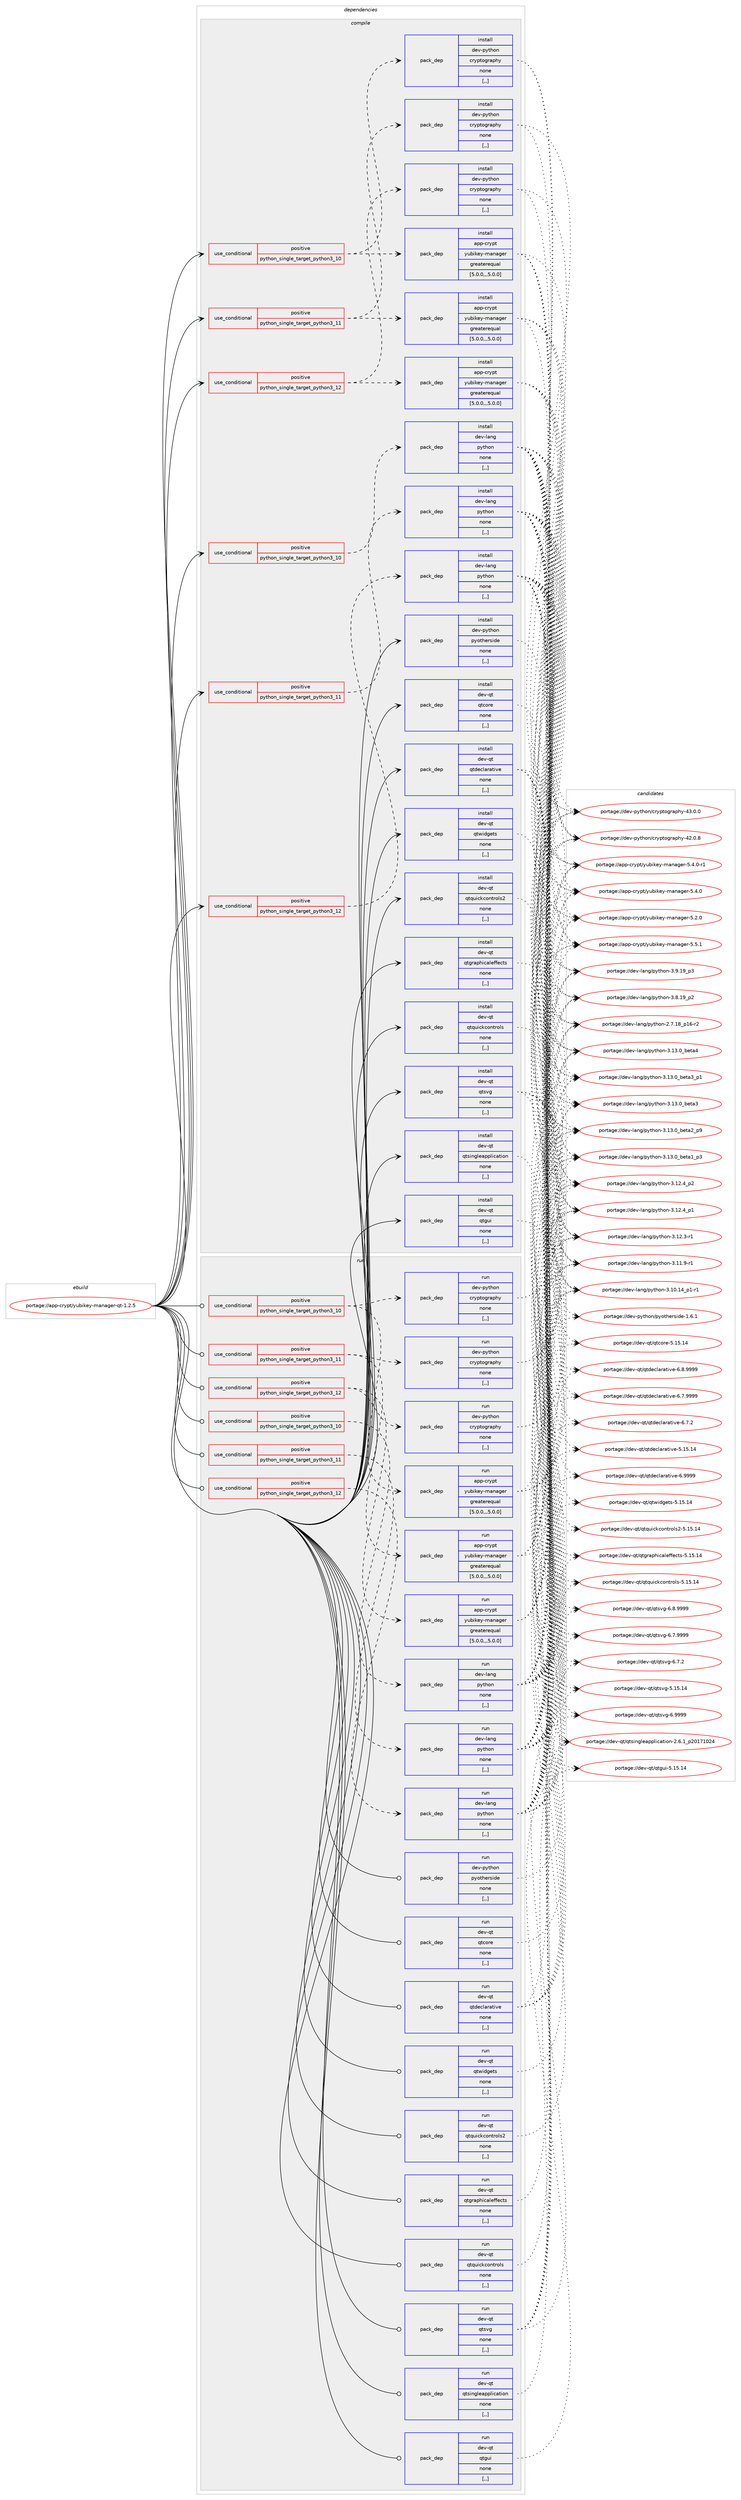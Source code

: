 digraph prolog {

# *************
# Graph options
# *************

newrank=true;
concentrate=true;
compound=true;
graph [rankdir=LR,fontname=Helvetica,fontsize=10,ranksep=1.5];#, ranksep=2.5, nodesep=0.2];
edge  [arrowhead=vee];
node  [fontname=Helvetica,fontsize=10];

# **********
# The ebuild
# **********

subgraph cluster_leftcol {
color=gray;
label=<<i>ebuild</i>>;
id [label="portage://app-crypt/yubikey-manager-qt-1.2.5", color=red, width=4, href="../app-crypt/yubikey-manager-qt-1.2.5.svg"];
}

# ****************
# The dependencies
# ****************

subgraph cluster_midcol {
color=gray;
label=<<i>dependencies</i>>;
subgraph cluster_compile {
fillcolor="#eeeeee";
style=filled;
label=<<i>compile</i>>;
subgraph cond3880 {
dependency14821 [label=<<TABLE BORDER="0" CELLBORDER="1" CELLSPACING="0" CELLPADDING="4"><TR><TD ROWSPAN="3" CELLPADDING="10">use_conditional</TD></TR><TR><TD>positive</TD></TR><TR><TD>python_single_target_python3_10</TD></TR></TABLE>>, shape=none, color=red];
subgraph pack10851 {
dependency14822 [label=<<TABLE BORDER="0" CELLBORDER="1" CELLSPACING="0" CELLPADDING="4" WIDTH="220"><TR><TD ROWSPAN="6" CELLPADDING="30">pack_dep</TD></TR><TR><TD WIDTH="110">install</TD></TR><TR><TD>app-crypt</TD></TR><TR><TD>yubikey-manager</TD></TR><TR><TD>greaterequal</TD></TR><TR><TD>[5.0.0,,,5.0.0]</TD></TR></TABLE>>, shape=none, color=blue];
}
dependency14821:e -> dependency14822:w [weight=20,style="dashed",arrowhead="vee"];
subgraph pack10852 {
dependency14823 [label=<<TABLE BORDER="0" CELLBORDER="1" CELLSPACING="0" CELLPADDING="4" WIDTH="220"><TR><TD ROWSPAN="6" CELLPADDING="30">pack_dep</TD></TR><TR><TD WIDTH="110">install</TD></TR><TR><TD>dev-python</TD></TR><TR><TD>cryptography</TD></TR><TR><TD>none</TD></TR><TR><TD>[,,]</TD></TR></TABLE>>, shape=none, color=blue];
}
dependency14821:e -> dependency14823:w [weight=20,style="dashed",arrowhead="vee"];
}
id:e -> dependency14821:w [weight=20,style="solid",arrowhead="vee"];
subgraph cond3881 {
dependency14824 [label=<<TABLE BORDER="0" CELLBORDER="1" CELLSPACING="0" CELLPADDING="4"><TR><TD ROWSPAN="3" CELLPADDING="10">use_conditional</TD></TR><TR><TD>positive</TD></TR><TR><TD>python_single_target_python3_10</TD></TR></TABLE>>, shape=none, color=red];
subgraph pack10853 {
dependency14825 [label=<<TABLE BORDER="0" CELLBORDER="1" CELLSPACING="0" CELLPADDING="4" WIDTH="220"><TR><TD ROWSPAN="6" CELLPADDING="30">pack_dep</TD></TR><TR><TD WIDTH="110">install</TD></TR><TR><TD>dev-lang</TD></TR><TR><TD>python</TD></TR><TR><TD>none</TD></TR><TR><TD>[,,]</TD></TR></TABLE>>, shape=none, color=blue];
}
dependency14824:e -> dependency14825:w [weight=20,style="dashed",arrowhead="vee"];
}
id:e -> dependency14824:w [weight=20,style="solid",arrowhead="vee"];
subgraph cond3882 {
dependency14826 [label=<<TABLE BORDER="0" CELLBORDER="1" CELLSPACING="0" CELLPADDING="4"><TR><TD ROWSPAN="3" CELLPADDING="10">use_conditional</TD></TR><TR><TD>positive</TD></TR><TR><TD>python_single_target_python3_11</TD></TR></TABLE>>, shape=none, color=red];
subgraph pack10854 {
dependency14827 [label=<<TABLE BORDER="0" CELLBORDER="1" CELLSPACING="0" CELLPADDING="4" WIDTH="220"><TR><TD ROWSPAN="6" CELLPADDING="30">pack_dep</TD></TR><TR><TD WIDTH="110">install</TD></TR><TR><TD>app-crypt</TD></TR><TR><TD>yubikey-manager</TD></TR><TR><TD>greaterequal</TD></TR><TR><TD>[5.0.0,,,5.0.0]</TD></TR></TABLE>>, shape=none, color=blue];
}
dependency14826:e -> dependency14827:w [weight=20,style="dashed",arrowhead="vee"];
subgraph pack10855 {
dependency14828 [label=<<TABLE BORDER="0" CELLBORDER="1" CELLSPACING="0" CELLPADDING="4" WIDTH="220"><TR><TD ROWSPAN="6" CELLPADDING="30">pack_dep</TD></TR><TR><TD WIDTH="110">install</TD></TR><TR><TD>dev-python</TD></TR><TR><TD>cryptography</TD></TR><TR><TD>none</TD></TR><TR><TD>[,,]</TD></TR></TABLE>>, shape=none, color=blue];
}
dependency14826:e -> dependency14828:w [weight=20,style="dashed",arrowhead="vee"];
}
id:e -> dependency14826:w [weight=20,style="solid",arrowhead="vee"];
subgraph cond3883 {
dependency14829 [label=<<TABLE BORDER="0" CELLBORDER="1" CELLSPACING="0" CELLPADDING="4"><TR><TD ROWSPAN="3" CELLPADDING="10">use_conditional</TD></TR><TR><TD>positive</TD></TR><TR><TD>python_single_target_python3_11</TD></TR></TABLE>>, shape=none, color=red];
subgraph pack10856 {
dependency14830 [label=<<TABLE BORDER="0" CELLBORDER="1" CELLSPACING="0" CELLPADDING="4" WIDTH="220"><TR><TD ROWSPAN="6" CELLPADDING="30">pack_dep</TD></TR><TR><TD WIDTH="110">install</TD></TR><TR><TD>dev-lang</TD></TR><TR><TD>python</TD></TR><TR><TD>none</TD></TR><TR><TD>[,,]</TD></TR></TABLE>>, shape=none, color=blue];
}
dependency14829:e -> dependency14830:w [weight=20,style="dashed",arrowhead="vee"];
}
id:e -> dependency14829:w [weight=20,style="solid",arrowhead="vee"];
subgraph cond3884 {
dependency14831 [label=<<TABLE BORDER="0" CELLBORDER="1" CELLSPACING="0" CELLPADDING="4"><TR><TD ROWSPAN="3" CELLPADDING="10">use_conditional</TD></TR><TR><TD>positive</TD></TR><TR><TD>python_single_target_python3_12</TD></TR></TABLE>>, shape=none, color=red];
subgraph pack10857 {
dependency14832 [label=<<TABLE BORDER="0" CELLBORDER="1" CELLSPACING="0" CELLPADDING="4" WIDTH="220"><TR><TD ROWSPAN="6" CELLPADDING="30">pack_dep</TD></TR><TR><TD WIDTH="110">install</TD></TR><TR><TD>app-crypt</TD></TR><TR><TD>yubikey-manager</TD></TR><TR><TD>greaterequal</TD></TR><TR><TD>[5.0.0,,,5.0.0]</TD></TR></TABLE>>, shape=none, color=blue];
}
dependency14831:e -> dependency14832:w [weight=20,style="dashed",arrowhead="vee"];
subgraph pack10858 {
dependency14833 [label=<<TABLE BORDER="0" CELLBORDER="1" CELLSPACING="0" CELLPADDING="4" WIDTH="220"><TR><TD ROWSPAN="6" CELLPADDING="30">pack_dep</TD></TR><TR><TD WIDTH="110">install</TD></TR><TR><TD>dev-python</TD></TR><TR><TD>cryptography</TD></TR><TR><TD>none</TD></TR><TR><TD>[,,]</TD></TR></TABLE>>, shape=none, color=blue];
}
dependency14831:e -> dependency14833:w [weight=20,style="dashed",arrowhead="vee"];
}
id:e -> dependency14831:w [weight=20,style="solid",arrowhead="vee"];
subgraph cond3885 {
dependency14834 [label=<<TABLE BORDER="0" CELLBORDER="1" CELLSPACING="0" CELLPADDING="4"><TR><TD ROWSPAN="3" CELLPADDING="10">use_conditional</TD></TR><TR><TD>positive</TD></TR><TR><TD>python_single_target_python3_12</TD></TR></TABLE>>, shape=none, color=red];
subgraph pack10859 {
dependency14835 [label=<<TABLE BORDER="0" CELLBORDER="1" CELLSPACING="0" CELLPADDING="4" WIDTH="220"><TR><TD ROWSPAN="6" CELLPADDING="30">pack_dep</TD></TR><TR><TD WIDTH="110">install</TD></TR><TR><TD>dev-lang</TD></TR><TR><TD>python</TD></TR><TR><TD>none</TD></TR><TR><TD>[,,]</TD></TR></TABLE>>, shape=none, color=blue];
}
dependency14834:e -> dependency14835:w [weight=20,style="dashed",arrowhead="vee"];
}
id:e -> dependency14834:w [weight=20,style="solid",arrowhead="vee"];
subgraph pack10860 {
dependency14836 [label=<<TABLE BORDER="0" CELLBORDER="1" CELLSPACING="0" CELLPADDING="4" WIDTH="220"><TR><TD ROWSPAN="6" CELLPADDING="30">pack_dep</TD></TR><TR><TD WIDTH="110">install</TD></TR><TR><TD>dev-python</TD></TR><TR><TD>pyotherside</TD></TR><TR><TD>none</TD></TR><TR><TD>[,,]</TD></TR></TABLE>>, shape=none, color=blue];
}
id:e -> dependency14836:w [weight=20,style="solid",arrowhead="vee"];
subgraph pack10861 {
dependency14837 [label=<<TABLE BORDER="0" CELLBORDER="1" CELLSPACING="0" CELLPADDING="4" WIDTH="220"><TR><TD ROWSPAN="6" CELLPADDING="30">pack_dep</TD></TR><TR><TD WIDTH="110">install</TD></TR><TR><TD>dev-qt</TD></TR><TR><TD>qtcore</TD></TR><TR><TD>none</TD></TR><TR><TD>[,,]</TD></TR></TABLE>>, shape=none, color=blue];
}
id:e -> dependency14837:w [weight=20,style="solid",arrowhead="vee"];
subgraph pack10862 {
dependency14838 [label=<<TABLE BORDER="0" CELLBORDER="1" CELLSPACING="0" CELLPADDING="4" WIDTH="220"><TR><TD ROWSPAN="6" CELLPADDING="30">pack_dep</TD></TR><TR><TD WIDTH="110">install</TD></TR><TR><TD>dev-qt</TD></TR><TR><TD>qtdeclarative</TD></TR><TR><TD>none</TD></TR><TR><TD>[,,]</TD></TR></TABLE>>, shape=none, color=blue];
}
id:e -> dependency14838:w [weight=20,style="solid",arrowhead="vee"];
subgraph pack10863 {
dependency14839 [label=<<TABLE BORDER="0" CELLBORDER="1" CELLSPACING="0" CELLPADDING="4" WIDTH="220"><TR><TD ROWSPAN="6" CELLPADDING="30">pack_dep</TD></TR><TR><TD WIDTH="110">install</TD></TR><TR><TD>dev-qt</TD></TR><TR><TD>qtgraphicaleffects</TD></TR><TR><TD>none</TD></TR><TR><TD>[,,]</TD></TR></TABLE>>, shape=none, color=blue];
}
id:e -> dependency14839:w [weight=20,style="solid",arrowhead="vee"];
subgraph pack10864 {
dependency14840 [label=<<TABLE BORDER="0" CELLBORDER="1" CELLSPACING="0" CELLPADDING="4" WIDTH="220"><TR><TD ROWSPAN="6" CELLPADDING="30">pack_dep</TD></TR><TR><TD WIDTH="110">install</TD></TR><TR><TD>dev-qt</TD></TR><TR><TD>qtgui</TD></TR><TR><TD>none</TD></TR><TR><TD>[,,]</TD></TR></TABLE>>, shape=none, color=blue];
}
id:e -> dependency14840:w [weight=20,style="solid",arrowhead="vee"];
subgraph pack10865 {
dependency14841 [label=<<TABLE BORDER="0" CELLBORDER="1" CELLSPACING="0" CELLPADDING="4" WIDTH="220"><TR><TD ROWSPAN="6" CELLPADDING="30">pack_dep</TD></TR><TR><TD WIDTH="110">install</TD></TR><TR><TD>dev-qt</TD></TR><TR><TD>qtquickcontrols</TD></TR><TR><TD>none</TD></TR><TR><TD>[,,]</TD></TR></TABLE>>, shape=none, color=blue];
}
id:e -> dependency14841:w [weight=20,style="solid",arrowhead="vee"];
subgraph pack10866 {
dependency14842 [label=<<TABLE BORDER="0" CELLBORDER="1" CELLSPACING="0" CELLPADDING="4" WIDTH="220"><TR><TD ROWSPAN="6" CELLPADDING="30">pack_dep</TD></TR><TR><TD WIDTH="110">install</TD></TR><TR><TD>dev-qt</TD></TR><TR><TD>qtquickcontrols2</TD></TR><TR><TD>none</TD></TR><TR><TD>[,,]</TD></TR></TABLE>>, shape=none, color=blue];
}
id:e -> dependency14842:w [weight=20,style="solid",arrowhead="vee"];
subgraph pack10867 {
dependency14843 [label=<<TABLE BORDER="0" CELLBORDER="1" CELLSPACING="0" CELLPADDING="4" WIDTH="220"><TR><TD ROWSPAN="6" CELLPADDING="30">pack_dep</TD></TR><TR><TD WIDTH="110">install</TD></TR><TR><TD>dev-qt</TD></TR><TR><TD>qtsingleapplication</TD></TR><TR><TD>none</TD></TR><TR><TD>[,,]</TD></TR></TABLE>>, shape=none, color=blue];
}
id:e -> dependency14843:w [weight=20,style="solid",arrowhead="vee"];
subgraph pack10868 {
dependency14844 [label=<<TABLE BORDER="0" CELLBORDER="1" CELLSPACING="0" CELLPADDING="4" WIDTH="220"><TR><TD ROWSPAN="6" CELLPADDING="30">pack_dep</TD></TR><TR><TD WIDTH="110">install</TD></TR><TR><TD>dev-qt</TD></TR><TR><TD>qtsvg</TD></TR><TR><TD>none</TD></TR><TR><TD>[,,]</TD></TR></TABLE>>, shape=none, color=blue];
}
id:e -> dependency14844:w [weight=20,style="solid",arrowhead="vee"];
subgraph pack10869 {
dependency14845 [label=<<TABLE BORDER="0" CELLBORDER="1" CELLSPACING="0" CELLPADDING="4" WIDTH="220"><TR><TD ROWSPAN="6" CELLPADDING="30">pack_dep</TD></TR><TR><TD WIDTH="110">install</TD></TR><TR><TD>dev-qt</TD></TR><TR><TD>qtwidgets</TD></TR><TR><TD>none</TD></TR><TR><TD>[,,]</TD></TR></TABLE>>, shape=none, color=blue];
}
id:e -> dependency14845:w [weight=20,style="solid",arrowhead="vee"];
}
subgraph cluster_compileandrun {
fillcolor="#eeeeee";
style=filled;
label=<<i>compile and run</i>>;
}
subgraph cluster_run {
fillcolor="#eeeeee";
style=filled;
label=<<i>run</i>>;
subgraph cond3886 {
dependency14846 [label=<<TABLE BORDER="0" CELLBORDER="1" CELLSPACING="0" CELLPADDING="4"><TR><TD ROWSPAN="3" CELLPADDING="10">use_conditional</TD></TR><TR><TD>positive</TD></TR><TR><TD>python_single_target_python3_10</TD></TR></TABLE>>, shape=none, color=red];
subgraph pack10870 {
dependency14847 [label=<<TABLE BORDER="0" CELLBORDER="1" CELLSPACING="0" CELLPADDING="4" WIDTH="220"><TR><TD ROWSPAN="6" CELLPADDING="30">pack_dep</TD></TR><TR><TD WIDTH="110">run</TD></TR><TR><TD>app-crypt</TD></TR><TR><TD>yubikey-manager</TD></TR><TR><TD>greaterequal</TD></TR><TR><TD>[5.0.0,,,5.0.0]</TD></TR></TABLE>>, shape=none, color=blue];
}
dependency14846:e -> dependency14847:w [weight=20,style="dashed",arrowhead="vee"];
subgraph pack10871 {
dependency14848 [label=<<TABLE BORDER="0" CELLBORDER="1" CELLSPACING="0" CELLPADDING="4" WIDTH="220"><TR><TD ROWSPAN="6" CELLPADDING="30">pack_dep</TD></TR><TR><TD WIDTH="110">run</TD></TR><TR><TD>dev-python</TD></TR><TR><TD>cryptography</TD></TR><TR><TD>none</TD></TR><TR><TD>[,,]</TD></TR></TABLE>>, shape=none, color=blue];
}
dependency14846:e -> dependency14848:w [weight=20,style="dashed",arrowhead="vee"];
}
id:e -> dependency14846:w [weight=20,style="solid",arrowhead="odot"];
subgraph cond3887 {
dependency14849 [label=<<TABLE BORDER="0" CELLBORDER="1" CELLSPACING="0" CELLPADDING="4"><TR><TD ROWSPAN="3" CELLPADDING="10">use_conditional</TD></TR><TR><TD>positive</TD></TR><TR><TD>python_single_target_python3_10</TD></TR></TABLE>>, shape=none, color=red];
subgraph pack10872 {
dependency14850 [label=<<TABLE BORDER="0" CELLBORDER="1" CELLSPACING="0" CELLPADDING="4" WIDTH="220"><TR><TD ROWSPAN="6" CELLPADDING="30">pack_dep</TD></TR><TR><TD WIDTH="110">run</TD></TR><TR><TD>dev-lang</TD></TR><TR><TD>python</TD></TR><TR><TD>none</TD></TR><TR><TD>[,,]</TD></TR></TABLE>>, shape=none, color=blue];
}
dependency14849:e -> dependency14850:w [weight=20,style="dashed",arrowhead="vee"];
}
id:e -> dependency14849:w [weight=20,style="solid",arrowhead="odot"];
subgraph cond3888 {
dependency14851 [label=<<TABLE BORDER="0" CELLBORDER="1" CELLSPACING="0" CELLPADDING="4"><TR><TD ROWSPAN="3" CELLPADDING="10">use_conditional</TD></TR><TR><TD>positive</TD></TR><TR><TD>python_single_target_python3_11</TD></TR></TABLE>>, shape=none, color=red];
subgraph pack10873 {
dependency14852 [label=<<TABLE BORDER="0" CELLBORDER="1" CELLSPACING="0" CELLPADDING="4" WIDTH="220"><TR><TD ROWSPAN="6" CELLPADDING="30">pack_dep</TD></TR><TR><TD WIDTH="110">run</TD></TR><TR><TD>app-crypt</TD></TR><TR><TD>yubikey-manager</TD></TR><TR><TD>greaterequal</TD></TR><TR><TD>[5.0.0,,,5.0.0]</TD></TR></TABLE>>, shape=none, color=blue];
}
dependency14851:e -> dependency14852:w [weight=20,style="dashed",arrowhead="vee"];
subgraph pack10874 {
dependency14853 [label=<<TABLE BORDER="0" CELLBORDER="1" CELLSPACING="0" CELLPADDING="4" WIDTH="220"><TR><TD ROWSPAN="6" CELLPADDING="30">pack_dep</TD></TR><TR><TD WIDTH="110">run</TD></TR><TR><TD>dev-python</TD></TR><TR><TD>cryptography</TD></TR><TR><TD>none</TD></TR><TR><TD>[,,]</TD></TR></TABLE>>, shape=none, color=blue];
}
dependency14851:e -> dependency14853:w [weight=20,style="dashed",arrowhead="vee"];
}
id:e -> dependency14851:w [weight=20,style="solid",arrowhead="odot"];
subgraph cond3889 {
dependency14854 [label=<<TABLE BORDER="0" CELLBORDER="1" CELLSPACING="0" CELLPADDING="4"><TR><TD ROWSPAN="3" CELLPADDING="10">use_conditional</TD></TR><TR><TD>positive</TD></TR><TR><TD>python_single_target_python3_11</TD></TR></TABLE>>, shape=none, color=red];
subgraph pack10875 {
dependency14855 [label=<<TABLE BORDER="0" CELLBORDER="1" CELLSPACING="0" CELLPADDING="4" WIDTH="220"><TR><TD ROWSPAN="6" CELLPADDING="30">pack_dep</TD></TR><TR><TD WIDTH="110">run</TD></TR><TR><TD>dev-lang</TD></TR><TR><TD>python</TD></TR><TR><TD>none</TD></TR><TR><TD>[,,]</TD></TR></TABLE>>, shape=none, color=blue];
}
dependency14854:e -> dependency14855:w [weight=20,style="dashed",arrowhead="vee"];
}
id:e -> dependency14854:w [weight=20,style="solid",arrowhead="odot"];
subgraph cond3890 {
dependency14856 [label=<<TABLE BORDER="0" CELLBORDER="1" CELLSPACING="0" CELLPADDING="4"><TR><TD ROWSPAN="3" CELLPADDING="10">use_conditional</TD></TR><TR><TD>positive</TD></TR><TR><TD>python_single_target_python3_12</TD></TR></TABLE>>, shape=none, color=red];
subgraph pack10876 {
dependency14857 [label=<<TABLE BORDER="0" CELLBORDER="1" CELLSPACING="0" CELLPADDING="4" WIDTH="220"><TR><TD ROWSPAN="6" CELLPADDING="30">pack_dep</TD></TR><TR><TD WIDTH="110">run</TD></TR><TR><TD>app-crypt</TD></TR><TR><TD>yubikey-manager</TD></TR><TR><TD>greaterequal</TD></TR><TR><TD>[5.0.0,,,5.0.0]</TD></TR></TABLE>>, shape=none, color=blue];
}
dependency14856:e -> dependency14857:w [weight=20,style="dashed",arrowhead="vee"];
subgraph pack10877 {
dependency14858 [label=<<TABLE BORDER="0" CELLBORDER="1" CELLSPACING="0" CELLPADDING="4" WIDTH="220"><TR><TD ROWSPAN="6" CELLPADDING="30">pack_dep</TD></TR><TR><TD WIDTH="110">run</TD></TR><TR><TD>dev-python</TD></TR><TR><TD>cryptography</TD></TR><TR><TD>none</TD></TR><TR><TD>[,,]</TD></TR></TABLE>>, shape=none, color=blue];
}
dependency14856:e -> dependency14858:w [weight=20,style="dashed",arrowhead="vee"];
}
id:e -> dependency14856:w [weight=20,style="solid",arrowhead="odot"];
subgraph cond3891 {
dependency14859 [label=<<TABLE BORDER="0" CELLBORDER="1" CELLSPACING="0" CELLPADDING="4"><TR><TD ROWSPAN="3" CELLPADDING="10">use_conditional</TD></TR><TR><TD>positive</TD></TR><TR><TD>python_single_target_python3_12</TD></TR></TABLE>>, shape=none, color=red];
subgraph pack10878 {
dependency14860 [label=<<TABLE BORDER="0" CELLBORDER="1" CELLSPACING="0" CELLPADDING="4" WIDTH="220"><TR><TD ROWSPAN="6" CELLPADDING="30">pack_dep</TD></TR><TR><TD WIDTH="110">run</TD></TR><TR><TD>dev-lang</TD></TR><TR><TD>python</TD></TR><TR><TD>none</TD></TR><TR><TD>[,,]</TD></TR></TABLE>>, shape=none, color=blue];
}
dependency14859:e -> dependency14860:w [weight=20,style="dashed",arrowhead="vee"];
}
id:e -> dependency14859:w [weight=20,style="solid",arrowhead="odot"];
subgraph pack10879 {
dependency14861 [label=<<TABLE BORDER="0" CELLBORDER="1" CELLSPACING="0" CELLPADDING="4" WIDTH="220"><TR><TD ROWSPAN="6" CELLPADDING="30">pack_dep</TD></TR><TR><TD WIDTH="110">run</TD></TR><TR><TD>dev-python</TD></TR><TR><TD>pyotherside</TD></TR><TR><TD>none</TD></TR><TR><TD>[,,]</TD></TR></TABLE>>, shape=none, color=blue];
}
id:e -> dependency14861:w [weight=20,style="solid",arrowhead="odot"];
subgraph pack10880 {
dependency14862 [label=<<TABLE BORDER="0" CELLBORDER="1" CELLSPACING="0" CELLPADDING="4" WIDTH="220"><TR><TD ROWSPAN="6" CELLPADDING="30">pack_dep</TD></TR><TR><TD WIDTH="110">run</TD></TR><TR><TD>dev-qt</TD></TR><TR><TD>qtcore</TD></TR><TR><TD>none</TD></TR><TR><TD>[,,]</TD></TR></TABLE>>, shape=none, color=blue];
}
id:e -> dependency14862:w [weight=20,style="solid",arrowhead="odot"];
subgraph pack10881 {
dependency14863 [label=<<TABLE BORDER="0" CELLBORDER="1" CELLSPACING="0" CELLPADDING="4" WIDTH="220"><TR><TD ROWSPAN="6" CELLPADDING="30">pack_dep</TD></TR><TR><TD WIDTH="110">run</TD></TR><TR><TD>dev-qt</TD></TR><TR><TD>qtdeclarative</TD></TR><TR><TD>none</TD></TR><TR><TD>[,,]</TD></TR></TABLE>>, shape=none, color=blue];
}
id:e -> dependency14863:w [weight=20,style="solid",arrowhead="odot"];
subgraph pack10882 {
dependency14864 [label=<<TABLE BORDER="0" CELLBORDER="1" CELLSPACING="0" CELLPADDING="4" WIDTH="220"><TR><TD ROWSPAN="6" CELLPADDING="30">pack_dep</TD></TR><TR><TD WIDTH="110">run</TD></TR><TR><TD>dev-qt</TD></TR><TR><TD>qtgraphicaleffects</TD></TR><TR><TD>none</TD></TR><TR><TD>[,,]</TD></TR></TABLE>>, shape=none, color=blue];
}
id:e -> dependency14864:w [weight=20,style="solid",arrowhead="odot"];
subgraph pack10883 {
dependency14865 [label=<<TABLE BORDER="0" CELLBORDER="1" CELLSPACING="0" CELLPADDING="4" WIDTH="220"><TR><TD ROWSPAN="6" CELLPADDING="30">pack_dep</TD></TR><TR><TD WIDTH="110">run</TD></TR><TR><TD>dev-qt</TD></TR><TR><TD>qtgui</TD></TR><TR><TD>none</TD></TR><TR><TD>[,,]</TD></TR></TABLE>>, shape=none, color=blue];
}
id:e -> dependency14865:w [weight=20,style="solid",arrowhead="odot"];
subgraph pack10884 {
dependency14866 [label=<<TABLE BORDER="0" CELLBORDER="1" CELLSPACING="0" CELLPADDING="4" WIDTH="220"><TR><TD ROWSPAN="6" CELLPADDING="30">pack_dep</TD></TR><TR><TD WIDTH="110">run</TD></TR><TR><TD>dev-qt</TD></TR><TR><TD>qtquickcontrols</TD></TR><TR><TD>none</TD></TR><TR><TD>[,,]</TD></TR></TABLE>>, shape=none, color=blue];
}
id:e -> dependency14866:w [weight=20,style="solid",arrowhead="odot"];
subgraph pack10885 {
dependency14867 [label=<<TABLE BORDER="0" CELLBORDER="1" CELLSPACING="0" CELLPADDING="4" WIDTH="220"><TR><TD ROWSPAN="6" CELLPADDING="30">pack_dep</TD></TR><TR><TD WIDTH="110">run</TD></TR><TR><TD>dev-qt</TD></TR><TR><TD>qtquickcontrols2</TD></TR><TR><TD>none</TD></TR><TR><TD>[,,]</TD></TR></TABLE>>, shape=none, color=blue];
}
id:e -> dependency14867:w [weight=20,style="solid",arrowhead="odot"];
subgraph pack10886 {
dependency14868 [label=<<TABLE BORDER="0" CELLBORDER="1" CELLSPACING="0" CELLPADDING="4" WIDTH="220"><TR><TD ROWSPAN="6" CELLPADDING="30">pack_dep</TD></TR><TR><TD WIDTH="110">run</TD></TR><TR><TD>dev-qt</TD></TR><TR><TD>qtsingleapplication</TD></TR><TR><TD>none</TD></TR><TR><TD>[,,]</TD></TR></TABLE>>, shape=none, color=blue];
}
id:e -> dependency14868:w [weight=20,style="solid",arrowhead="odot"];
subgraph pack10887 {
dependency14869 [label=<<TABLE BORDER="0" CELLBORDER="1" CELLSPACING="0" CELLPADDING="4" WIDTH="220"><TR><TD ROWSPAN="6" CELLPADDING="30">pack_dep</TD></TR><TR><TD WIDTH="110">run</TD></TR><TR><TD>dev-qt</TD></TR><TR><TD>qtsvg</TD></TR><TR><TD>none</TD></TR><TR><TD>[,,]</TD></TR></TABLE>>, shape=none, color=blue];
}
id:e -> dependency14869:w [weight=20,style="solid",arrowhead="odot"];
subgraph pack10888 {
dependency14870 [label=<<TABLE BORDER="0" CELLBORDER="1" CELLSPACING="0" CELLPADDING="4" WIDTH="220"><TR><TD ROWSPAN="6" CELLPADDING="30">pack_dep</TD></TR><TR><TD WIDTH="110">run</TD></TR><TR><TD>dev-qt</TD></TR><TR><TD>qtwidgets</TD></TR><TR><TD>none</TD></TR><TR><TD>[,,]</TD></TR></TABLE>>, shape=none, color=blue];
}
id:e -> dependency14870:w [weight=20,style="solid",arrowhead="odot"];
}
}

# **************
# The candidates
# **************

subgraph cluster_choices {
rank=same;
color=gray;
label=<<i>candidates</i>>;

subgraph choice10851 {
color=black;
nodesep=1;
choice9711211245991141211121164712111798105107101121451099711097103101114455346534649 [label="portage://app-crypt/yubikey-manager-5.5.1", color=red, width=4,href="../app-crypt/yubikey-manager-5.5.1.svg"];
choice97112112459911412111211647121117981051071011214510997110971031011144553465246484511449 [label="portage://app-crypt/yubikey-manager-5.4.0-r1", color=red, width=4,href="../app-crypt/yubikey-manager-5.4.0-r1.svg"];
choice9711211245991141211121164712111798105107101121451099711097103101114455346524648 [label="portage://app-crypt/yubikey-manager-5.4.0", color=red, width=4,href="../app-crypt/yubikey-manager-5.4.0.svg"];
choice9711211245991141211121164712111798105107101121451099711097103101114455346504648 [label="portage://app-crypt/yubikey-manager-5.2.0", color=red, width=4,href="../app-crypt/yubikey-manager-5.2.0.svg"];
dependency14822:e -> choice9711211245991141211121164712111798105107101121451099711097103101114455346534649:w [style=dotted,weight="100"];
dependency14822:e -> choice97112112459911412111211647121117981051071011214510997110971031011144553465246484511449:w [style=dotted,weight="100"];
dependency14822:e -> choice9711211245991141211121164712111798105107101121451099711097103101114455346524648:w [style=dotted,weight="100"];
dependency14822:e -> choice9711211245991141211121164712111798105107101121451099711097103101114455346504648:w [style=dotted,weight="100"];
}
subgraph choice10852 {
color=black;
nodesep=1;
choice1001011184511212111610411111047991141211121161111031149711210412145525146484648 [label="portage://dev-python/cryptography-43.0.0", color=red, width=4,href="../dev-python/cryptography-43.0.0.svg"];
choice1001011184511212111610411111047991141211121161111031149711210412145525046484656 [label="portage://dev-python/cryptography-42.0.8", color=red, width=4,href="../dev-python/cryptography-42.0.8.svg"];
dependency14823:e -> choice1001011184511212111610411111047991141211121161111031149711210412145525146484648:w [style=dotted,weight="100"];
dependency14823:e -> choice1001011184511212111610411111047991141211121161111031149711210412145525046484656:w [style=dotted,weight="100"];
}
subgraph choice10853 {
color=black;
nodesep=1;
choice1001011184510897110103471121211161041111104551464951464895981011169752 [label="portage://dev-lang/python-3.13.0_beta4", color=red, width=4,href="../dev-lang/python-3.13.0_beta4.svg"];
choice10010111845108971101034711212111610411111045514649514648959810111697519511249 [label="portage://dev-lang/python-3.13.0_beta3_p1", color=red, width=4,href="../dev-lang/python-3.13.0_beta3_p1.svg"];
choice1001011184510897110103471121211161041111104551464951464895981011169751 [label="portage://dev-lang/python-3.13.0_beta3", color=red, width=4,href="../dev-lang/python-3.13.0_beta3.svg"];
choice10010111845108971101034711212111610411111045514649514648959810111697509511257 [label="portage://dev-lang/python-3.13.0_beta2_p9", color=red, width=4,href="../dev-lang/python-3.13.0_beta2_p9.svg"];
choice10010111845108971101034711212111610411111045514649514648959810111697499511251 [label="portage://dev-lang/python-3.13.0_beta1_p3", color=red, width=4,href="../dev-lang/python-3.13.0_beta1_p3.svg"];
choice100101118451089711010347112121116104111110455146495046529511250 [label="portage://dev-lang/python-3.12.4_p2", color=red, width=4,href="../dev-lang/python-3.12.4_p2.svg"];
choice100101118451089711010347112121116104111110455146495046529511249 [label="portage://dev-lang/python-3.12.4_p1", color=red, width=4,href="../dev-lang/python-3.12.4_p1.svg"];
choice100101118451089711010347112121116104111110455146495046514511449 [label="portage://dev-lang/python-3.12.3-r1", color=red, width=4,href="../dev-lang/python-3.12.3-r1.svg"];
choice100101118451089711010347112121116104111110455146494946574511449 [label="portage://dev-lang/python-3.11.9-r1", color=red, width=4,href="../dev-lang/python-3.11.9-r1.svg"];
choice100101118451089711010347112121116104111110455146494846495295112494511449 [label="portage://dev-lang/python-3.10.14_p1-r1", color=red, width=4,href="../dev-lang/python-3.10.14_p1-r1.svg"];
choice100101118451089711010347112121116104111110455146574649579511251 [label="portage://dev-lang/python-3.9.19_p3", color=red, width=4,href="../dev-lang/python-3.9.19_p3.svg"];
choice100101118451089711010347112121116104111110455146564649579511250 [label="portage://dev-lang/python-3.8.19_p2", color=red, width=4,href="../dev-lang/python-3.8.19_p2.svg"];
choice100101118451089711010347112121116104111110455046554649569511249544511450 [label="portage://dev-lang/python-2.7.18_p16-r2", color=red, width=4,href="../dev-lang/python-2.7.18_p16-r2.svg"];
dependency14825:e -> choice1001011184510897110103471121211161041111104551464951464895981011169752:w [style=dotted,weight="100"];
dependency14825:e -> choice10010111845108971101034711212111610411111045514649514648959810111697519511249:w [style=dotted,weight="100"];
dependency14825:e -> choice1001011184510897110103471121211161041111104551464951464895981011169751:w [style=dotted,weight="100"];
dependency14825:e -> choice10010111845108971101034711212111610411111045514649514648959810111697509511257:w [style=dotted,weight="100"];
dependency14825:e -> choice10010111845108971101034711212111610411111045514649514648959810111697499511251:w [style=dotted,weight="100"];
dependency14825:e -> choice100101118451089711010347112121116104111110455146495046529511250:w [style=dotted,weight="100"];
dependency14825:e -> choice100101118451089711010347112121116104111110455146495046529511249:w [style=dotted,weight="100"];
dependency14825:e -> choice100101118451089711010347112121116104111110455146495046514511449:w [style=dotted,weight="100"];
dependency14825:e -> choice100101118451089711010347112121116104111110455146494946574511449:w [style=dotted,weight="100"];
dependency14825:e -> choice100101118451089711010347112121116104111110455146494846495295112494511449:w [style=dotted,weight="100"];
dependency14825:e -> choice100101118451089711010347112121116104111110455146574649579511251:w [style=dotted,weight="100"];
dependency14825:e -> choice100101118451089711010347112121116104111110455146564649579511250:w [style=dotted,weight="100"];
dependency14825:e -> choice100101118451089711010347112121116104111110455046554649569511249544511450:w [style=dotted,weight="100"];
}
subgraph choice10854 {
color=black;
nodesep=1;
choice9711211245991141211121164712111798105107101121451099711097103101114455346534649 [label="portage://app-crypt/yubikey-manager-5.5.1", color=red, width=4,href="../app-crypt/yubikey-manager-5.5.1.svg"];
choice97112112459911412111211647121117981051071011214510997110971031011144553465246484511449 [label="portage://app-crypt/yubikey-manager-5.4.0-r1", color=red, width=4,href="../app-crypt/yubikey-manager-5.4.0-r1.svg"];
choice9711211245991141211121164712111798105107101121451099711097103101114455346524648 [label="portage://app-crypt/yubikey-manager-5.4.0", color=red, width=4,href="../app-crypt/yubikey-manager-5.4.0.svg"];
choice9711211245991141211121164712111798105107101121451099711097103101114455346504648 [label="portage://app-crypt/yubikey-manager-5.2.0", color=red, width=4,href="../app-crypt/yubikey-manager-5.2.0.svg"];
dependency14827:e -> choice9711211245991141211121164712111798105107101121451099711097103101114455346534649:w [style=dotted,weight="100"];
dependency14827:e -> choice97112112459911412111211647121117981051071011214510997110971031011144553465246484511449:w [style=dotted,weight="100"];
dependency14827:e -> choice9711211245991141211121164712111798105107101121451099711097103101114455346524648:w [style=dotted,weight="100"];
dependency14827:e -> choice9711211245991141211121164712111798105107101121451099711097103101114455346504648:w [style=dotted,weight="100"];
}
subgraph choice10855 {
color=black;
nodesep=1;
choice1001011184511212111610411111047991141211121161111031149711210412145525146484648 [label="portage://dev-python/cryptography-43.0.0", color=red, width=4,href="../dev-python/cryptography-43.0.0.svg"];
choice1001011184511212111610411111047991141211121161111031149711210412145525046484656 [label="portage://dev-python/cryptography-42.0.8", color=red, width=4,href="../dev-python/cryptography-42.0.8.svg"];
dependency14828:e -> choice1001011184511212111610411111047991141211121161111031149711210412145525146484648:w [style=dotted,weight="100"];
dependency14828:e -> choice1001011184511212111610411111047991141211121161111031149711210412145525046484656:w [style=dotted,weight="100"];
}
subgraph choice10856 {
color=black;
nodesep=1;
choice1001011184510897110103471121211161041111104551464951464895981011169752 [label="portage://dev-lang/python-3.13.0_beta4", color=red, width=4,href="../dev-lang/python-3.13.0_beta4.svg"];
choice10010111845108971101034711212111610411111045514649514648959810111697519511249 [label="portage://dev-lang/python-3.13.0_beta3_p1", color=red, width=4,href="../dev-lang/python-3.13.0_beta3_p1.svg"];
choice1001011184510897110103471121211161041111104551464951464895981011169751 [label="portage://dev-lang/python-3.13.0_beta3", color=red, width=4,href="../dev-lang/python-3.13.0_beta3.svg"];
choice10010111845108971101034711212111610411111045514649514648959810111697509511257 [label="portage://dev-lang/python-3.13.0_beta2_p9", color=red, width=4,href="../dev-lang/python-3.13.0_beta2_p9.svg"];
choice10010111845108971101034711212111610411111045514649514648959810111697499511251 [label="portage://dev-lang/python-3.13.0_beta1_p3", color=red, width=4,href="../dev-lang/python-3.13.0_beta1_p3.svg"];
choice100101118451089711010347112121116104111110455146495046529511250 [label="portage://dev-lang/python-3.12.4_p2", color=red, width=4,href="../dev-lang/python-3.12.4_p2.svg"];
choice100101118451089711010347112121116104111110455146495046529511249 [label="portage://dev-lang/python-3.12.4_p1", color=red, width=4,href="../dev-lang/python-3.12.4_p1.svg"];
choice100101118451089711010347112121116104111110455146495046514511449 [label="portage://dev-lang/python-3.12.3-r1", color=red, width=4,href="../dev-lang/python-3.12.3-r1.svg"];
choice100101118451089711010347112121116104111110455146494946574511449 [label="portage://dev-lang/python-3.11.9-r1", color=red, width=4,href="../dev-lang/python-3.11.9-r1.svg"];
choice100101118451089711010347112121116104111110455146494846495295112494511449 [label="portage://dev-lang/python-3.10.14_p1-r1", color=red, width=4,href="../dev-lang/python-3.10.14_p1-r1.svg"];
choice100101118451089711010347112121116104111110455146574649579511251 [label="portage://dev-lang/python-3.9.19_p3", color=red, width=4,href="../dev-lang/python-3.9.19_p3.svg"];
choice100101118451089711010347112121116104111110455146564649579511250 [label="portage://dev-lang/python-3.8.19_p2", color=red, width=4,href="../dev-lang/python-3.8.19_p2.svg"];
choice100101118451089711010347112121116104111110455046554649569511249544511450 [label="portage://dev-lang/python-2.7.18_p16-r2", color=red, width=4,href="../dev-lang/python-2.7.18_p16-r2.svg"];
dependency14830:e -> choice1001011184510897110103471121211161041111104551464951464895981011169752:w [style=dotted,weight="100"];
dependency14830:e -> choice10010111845108971101034711212111610411111045514649514648959810111697519511249:w [style=dotted,weight="100"];
dependency14830:e -> choice1001011184510897110103471121211161041111104551464951464895981011169751:w [style=dotted,weight="100"];
dependency14830:e -> choice10010111845108971101034711212111610411111045514649514648959810111697509511257:w [style=dotted,weight="100"];
dependency14830:e -> choice10010111845108971101034711212111610411111045514649514648959810111697499511251:w [style=dotted,weight="100"];
dependency14830:e -> choice100101118451089711010347112121116104111110455146495046529511250:w [style=dotted,weight="100"];
dependency14830:e -> choice100101118451089711010347112121116104111110455146495046529511249:w [style=dotted,weight="100"];
dependency14830:e -> choice100101118451089711010347112121116104111110455146495046514511449:w [style=dotted,weight="100"];
dependency14830:e -> choice100101118451089711010347112121116104111110455146494946574511449:w [style=dotted,weight="100"];
dependency14830:e -> choice100101118451089711010347112121116104111110455146494846495295112494511449:w [style=dotted,weight="100"];
dependency14830:e -> choice100101118451089711010347112121116104111110455146574649579511251:w [style=dotted,weight="100"];
dependency14830:e -> choice100101118451089711010347112121116104111110455146564649579511250:w [style=dotted,weight="100"];
dependency14830:e -> choice100101118451089711010347112121116104111110455046554649569511249544511450:w [style=dotted,weight="100"];
}
subgraph choice10857 {
color=black;
nodesep=1;
choice9711211245991141211121164712111798105107101121451099711097103101114455346534649 [label="portage://app-crypt/yubikey-manager-5.5.1", color=red, width=4,href="../app-crypt/yubikey-manager-5.5.1.svg"];
choice97112112459911412111211647121117981051071011214510997110971031011144553465246484511449 [label="portage://app-crypt/yubikey-manager-5.4.0-r1", color=red, width=4,href="../app-crypt/yubikey-manager-5.4.0-r1.svg"];
choice9711211245991141211121164712111798105107101121451099711097103101114455346524648 [label="portage://app-crypt/yubikey-manager-5.4.0", color=red, width=4,href="../app-crypt/yubikey-manager-5.4.0.svg"];
choice9711211245991141211121164712111798105107101121451099711097103101114455346504648 [label="portage://app-crypt/yubikey-manager-5.2.0", color=red, width=4,href="../app-crypt/yubikey-manager-5.2.0.svg"];
dependency14832:e -> choice9711211245991141211121164712111798105107101121451099711097103101114455346534649:w [style=dotted,weight="100"];
dependency14832:e -> choice97112112459911412111211647121117981051071011214510997110971031011144553465246484511449:w [style=dotted,weight="100"];
dependency14832:e -> choice9711211245991141211121164712111798105107101121451099711097103101114455346524648:w [style=dotted,weight="100"];
dependency14832:e -> choice9711211245991141211121164712111798105107101121451099711097103101114455346504648:w [style=dotted,weight="100"];
}
subgraph choice10858 {
color=black;
nodesep=1;
choice1001011184511212111610411111047991141211121161111031149711210412145525146484648 [label="portage://dev-python/cryptography-43.0.0", color=red, width=4,href="../dev-python/cryptography-43.0.0.svg"];
choice1001011184511212111610411111047991141211121161111031149711210412145525046484656 [label="portage://dev-python/cryptography-42.0.8", color=red, width=4,href="../dev-python/cryptography-42.0.8.svg"];
dependency14833:e -> choice1001011184511212111610411111047991141211121161111031149711210412145525146484648:w [style=dotted,weight="100"];
dependency14833:e -> choice1001011184511212111610411111047991141211121161111031149711210412145525046484656:w [style=dotted,weight="100"];
}
subgraph choice10859 {
color=black;
nodesep=1;
choice1001011184510897110103471121211161041111104551464951464895981011169752 [label="portage://dev-lang/python-3.13.0_beta4", color=red, width=4,href="../dev-lang/python-3.13.0_beta4.svg"];
choice10010111845108971101034711212111610411111045514649514648959810111697519511249 [label="portage://dev-lang/python-3.13.0_beta3_p1", color=red, width=4,href="../dev-lang/python-3.13.0_beta3_p1.svg"];
choice1001011184510897110103471121211161041111104551464951464895981011169751 [label="portage://dev-lang/python-3.13.0_beta3", color=red, width=4,href="../dev-lang/python-3.13.0_beta3.svg"];
choice10010111845108971101034711212111610411111045514649514648959810111697509511257 [label="portage://dev-lang/python-3.13.0_beta2_p9", color=red, width=4,href="../dev-lang/python-3.13.0_beta2_p9.svg"];
choice10010111845108971101034711212111610411111045514649514648959810111697499511251 [label="portage://dev-lang/python-3.13.0_beta1_p3", color=red, width=4,href="../dev-lang/python-3.13.0_beta1_p3.svg"];
choice100101118451089711010347112121116104111110455146495046529511250 [label="portage://dev-lang/python-3.12.4_p2", color=red, width=4,href="../dev-lang/python-3.12.4_p2.svg"];
choice100101118451089711010347112121116104111110455146495046529511249 [label="portage://dev-lang/python-3.12.4_p1", color=red, width=4,href="../dev-lang/python-3.12.4_p1.svg"];
choice100101118451089711010347112121116104111110455146495046514511449 [label="portage://dev-lang/python-3.12.3-r1", color=red, width=4,href="../dev-lang/python-3.12.3-r1.svg"];
choice100101118451089711010347112121116104111110455146494946574511449 [label="portage://dev-lang/python-3.11.9-r1", color=red, width=4,href="../dev-lang/python-3.11.9-r1.svg"];
choice100101118451089711010347112121116104111110455146494846495295112494511449 [label="portage://dev-lang/python-3.10.14_p1-r1", color=red, width=4,href="../dev-lang/python-3.10.14_p1-r1.svg"];
choice100101118451089711010347112121116104111110455146574649579511251 [label="portage://dev-lang/python-3.9.19_p3", color=red, width=4,href="../dev-lang/python-3.9.19_p3.svg"];
choice100101118451089711010347112121116104111110455146564649579511250 [label="portage://dev-lang/python-3.8.19_p2", color=red, width=4,href="../dev-lang/python-3.8.19_p2.svg"];
choice100101118451089711010347112121116104111110455046554649569511249544511450 [label="portage://dev-lang/python-2.7.18_p16-r2", color=red, width=4,href="../dev-lang/python-2.7.18_p16-r2.svg"];
dependency14835:e -> choice1001011184510897110103471121211161041111104551464951464895981011169752:w [style=dotted,weight="100"];
dependency14835:e -> choice10010111845108971101034711212111610411111045514649514648959810111697519511249:w [style=dotted,weight="100"];
dependency14835:e -> choice1001011184510897110103471121211161041111104551464951464895981011169751:w [style=dotted,weight="100"];
dependency14835:e -> choice10010111845108971101034711212111610411111045514649514648959810111697509511257:w [style=dotted,weight="100"];
dependency14835:e -> choice10010111845108971101034711212111610411111045514649514648959810111697499511251:w [style=dotted,weight="100"];
dependency14835:e -> choice100101118451089711010347112121116104111110455146495046529511250:w [style=dotted,weight="100"];
dependency14835:e -> choice100101118451089711010347112121116104111110455146495046529511249:w [style=dotted,weight="100"];
dependency14835:e -> choice100101118451089711010347112121116104111110455146495046514511449:w [style=dotted,weight="100"];
dependency14835:e -> choice100101118451089711010347112121116104111110455146494946574511449:w [style=dotted,weight="100"];
dependency14835:e -> choice100101118451089711010347112121116104111110455146494846495295112494511449:w [style=dotted,weight="100"];
dependency14835:e -> choice100101118451089711010347112121116104111110455146574649579511251:w [style=dotted,weight="100"];
dependency14835:e -> choice100101118451089711010347112121116104111110455146564649579511250:w [style=dotted,weight="100"];
dependency14835:e -> choice100101118451089711010347112121116104111110455046554649569511249544511450:w [style=dotted,weight="100"];
}
subgraph choice10860 {
color=black;
nodesep=1;
choice1001011184511212111610411111047112121111116104101114115105100101454946544649 [label="portage://dev-python/pyotherside-1.6.1", color=red, width=4,href="../dev-python/pyotherside-1.6.1.svg"];
dependency14836:e -> choice1001011184511212111610411111047112121111116104101114115105100101454946544649:w [style=dotted,weight="100"];
}
subgraph choice10861 {
color=black;
nodesep=1;
choice1001011184511311647113116991111141014553464953464952 [label="portage://dev-qt/qtcore-5.15.14", color=red, width=4,href="../dev-qt/qtcore-5.15.14.svg"];
dependency14837:e -> choice1001011184511311647113116991111141014553464953464952:w [style=dotted,weight="100"];
}
subgraph choice10862 {
color=black;
nodesep=1;
choice100101118451131164711311610010199108971149711610511810145544657575757 [label="portage://dev-qt/qtdeclarative-6.9999", color=red, width=4,href="../dev-qt/qtdeclarative-6.9999.svg"];
choice1001011184511311647113116100101991089711497116105118101455446564657575757 [label="portage://dev-qt/qtdeclarative-6.8.9999", color=red, width=4,href="../dev-qt/qtdeclarative-6.8.9999.svg"];
choice1001011184511311647113116100101991089711497116105118101455446554657575757 [label="portage://dev-qt/qtdeclarative-6.7.9999", color=red, width=4,href="../dev-qt/qtdeclarative-6.7.9999.svg"];
choice1001011184511311647113116100101991089711497116105118101455446554650 [label="portage://dev-qt/qtdeclarative-6.7.2", color=red, width=4,href="../dev-qt/qtdeclarative-6.7.2.svg"];
choice10010111845113116471131161001019910897114971161051181014553464953464952 [label="portage://dev-qt/qtdeclarative-5.15.14", color=red, width=4,href="../dev-qt/qtdeclarative-5.15.14.svg"];
dependency14838:e -> choice100101118451131164711311610010199108971149711610511810145544657575757:w [style=dotted,weight="100"];
dependency14838:e -> choice1001011184511311647113116100101991089711497116105118101455446564657575757:w [style=dotted,weight="100"];
dependency14838:e -> choice1001011184511311647113116100101991089711497116105118101455446554657575757:w [style=dotted,weight="100"];
dependency14838:e -> choice1001011184511311647113116100101991089711497116105118101455446554650:w [style=dotted,weight="100"];
dependency14838:e -> choice10010111845113116471131161001019910897114971161051181014553464953464952:w [style=dotted,weight="100"];
}
subgraph choice10863 {
color=black;
nodesep=1;
choice1001011184511311647113116103114971121041059997108101102102101991161154553464953464952 [label="portage://dev-qt/qtgraphicaleffects-5.15.14", color=red, width=4,href="../dev-qt/qtgraphicaleffects-5.15.14.svg"];
dependency14839:e -> choice1001011184511311647113116103114971121041059997108101102102101991161154553464953464952:w [style=dotted,weight="100"];
}
subgraph choice10864 {
color=black;
nodesep=1;
choice10010111845113116471131161031171054553464953464952 [label="portage://dev-qt/qtgui-5.15.14", color=red, width=4,href="../dev-qt/qtgui-5.15.14.svg"];
dependency14840:e -> choice10010111845113116471131161031171054553464953464952:w [style=dotted,weight="100"];
}
subgraph choice10865 {
color=black;
nodesep=1;
choice100101118451131164711311611311710599107991111101161141111081154553464953464952 [label="portage://dev-qt/qtquickcontrols-5.15.14", color=red, width=4,href="../dev-qt/qtquickcontrols-5.15.14.svg"];
dependency14841:e -> choice100101118451131164711311611311710599107991111101161141111081154553464953464952:w [style=dotted,weight="100"];
}
subgraph choice10866 {
color=black;
nodesep=1;
choice10010111845113116471131161131171059910799111110116114111108115504553464953464952 [label="portage://dev-qt/qtquickcontrols2-5.15.14", color=red, width=4,href="../dev-qt/qtquickcontrols2-5.15.14.svg"];
dependency14842:e -> choice10010111845113116471131161131171059910799111110116114111108115504553464953464952:w [style=dotted,weight="100"];
}
subgraph choice10867 {
color=black;
nodesep=1;
choice1001011184511311647113116115105110103108101971121121081059997116105111110455046544649951125048495549485052 [label="portage://dev-qt/qtsingleapplication-2.6.1_p20171024", color=red, width=4,href="../dev-qt/qtsingleapplication-2.6.1_p20171024.svg"];
dependency14843:e -> choice1001011184511311647113116115105110103108101971121121081059997116105111110455046544649951125048495549485052:w [style=dotted,weight="100"];
}
subgraph choice10868 {
color=black;
nodesep=1;
choice100101118451131164711311611511810345544657575757 [label="portage://dev-qt/qtsvg-6.9999", color=red, width=4,href="../dev-qt/qtsvg-6.9999.svg"];
choice1001011184511311647113116115118103455446564657575757 [label="portage://dev-qt/qtsvg-6.8.9999", color=red, width=4,href="../dev-qt/qtsvg-6.8.9999.svg"];
choice1001011184511311647113116115118103455446554657575757 [label="portage://dev-qt/qtsvg-6.7.9999", color=red, width=4,href="../dev-qt/qtsvg-6.7.9999.svg"];
choice1001011184511311647113116115118103455446554650 [label="portage://dev-qt/qtsvg-6.7.2", color=red, width=4,href="../dev-qt/qtsvg-6.7.2.svg"];
choice10010111845113116471131161151181034553464953464952 [label="portage://dev-qt/qtsvg-5.15.14", color=red, width=4,href="../dev-qt/qtsvg-5.15.14.svg"];
dependency14844:e -> choice100101118451131164711311611511810345544657575757:w [style=dotted,weight="100"];
dependency14844:e -> choice1001011184511311647113116115118103455446564657575757:w [style=dotted,weight="100"];
dependency14844:e -> choice1001011184511311647113116115118103455446554657575757:w [style=dotted,weight="100"];
dependency14844:e -> choice1001011184511311647113116115118103455446554650:w [style=dotted,weight="100"];
dependency14844:e -> choice10010111845113116471131161151181034553464953464952:w [style=dotted,weight="100"];
}
subgraph choice10869 {
color=black;
nodesep=1;
choice10010111845113116471131161191051001031011161154553464953464952 [label="portage://dev-qt/qtwidgets-5.15.14", color=red, width=4,href="../dev-qt/qtwidgets-5.15.14.svg"];
dependency14845:e -> choice10010111845113116471131161191051001031011161154553464953464952:w [style=dotted,weight="100"];
}
subgraph choice10870 {
color=black;
nodesep=1;
choice9711211245991141211121164712111798105107101121451099711097103101114455346534649 [label="portage://app-crypt/yubikey-manager-5.5.1", color=red, width=4,href="../app-crypt/yubikey-manager-5.5.1.svg"];
choice97112112459911412111211647121117981051071011214510997110971031011144553465246484511449 [label="portage://app-crypt/yubikey-manager-5.4.0-r1", color=red, width=4,href="../app-crypt/yubikey-manager-5.4.0-r1.svg"];
choice9711211245991141211121164712111798105107101121451099711097103101114455346524648 [label="portage://app-crypt/yubikey-manager-5.4.0", color=red, width=4,href="../app-crypt/yubikey-manager-5.4.0.svg"];
choice9711211245991141211121164712111798105107101121451099711097103101114455346504648 [label="portage://app-crypt/yubikey-manager-5.2.0", color=red, width=4,href="../app-crypt/yubikey-manager-5.2.0.svg"];
dependency14847:e -> choice9711211245991141211121164712111798105107101121451099711097103101114455346534649:w [style=dotted,weight="100"];
dependency14847:e -> choice97112112459911412111211647121117981051071011214510997110971031011144553465246484511449:w [style=dotted,weight="100"];
dependency14847:e -> choice9711211245991141211121164712111798105107101121451099711097103101114455346524648:w [style=dotted,weight="100"];
dependency14847:e -> choice9711211245991141211121164712111798105107101121451099711097103101114455346504648:w [style=dotted,weight="100"];
}
subgraph choice10871 {
color=black;
nodesep=1;
choice1001011184511212111610411111047991141211121161111031149711210412145525146484648 [label="portage://dev-python/cryptography-43.0.0", color=red, width=4,href="../dev-python/cryptography-43.0.0.svg"];
choice1001011184511212111610411111047991141211121161111031149711210412145525046484656 [label="portage://dev-python/cryptography-42.0.8", color=red, width=4,href="../dev-python/cryptography-42.0.8.svg"];
dependency14848:e -> choice1001011184511212111610411111047991141211121161111031149711210412145525146484648:w [style=dotted,weight="100"];
dependency14848:e -> choice1001011184511212111610411111047991141211121161111031149711210412145525046484656:w [style=dotted,weight="100"];
}
subgraph choice10872 {
color=black;
nodesep=1;
choice1001011184510897110103471121211161041111104551464951464895981011169752 [label="portage://dev-lang/python-3.13.0_beta4", color=red, width=4,href="../dev-lang/python-3.13.0_beta4.svg"];
choice10010111845108971101034711212111610411111045514649514648959810111697519511249 [label="portage://dev-lang/python-3.13.0_beta3_p1", color=red, width=4,href="../dev-lang/python-3.13.0_beta3_p1.svg"];
choice1001011184510897110103471121211161041111104551464951464895981011169751 [label="portage://dev-lang/python-3.13.0_beta3", color=red, width=4,href="../dev-lang/python-3.13.0_beta3.svg"];
choice10010111845108971101034711212111610411111045514649514648959810111697509511257 [label="portage://dev-lang/python-3.13.0_beta2_p9", color=red, width=4,href="../dev-lang/python-3.13.0_beta2_p9.svg"];
choice10010111845108971101034711212111610411111045514649514648959810111697499511251 [label="portage://dev-lang/python-3.13.0_beta1_p3", color=red, width=4,href="../dev-lang/python-3.13.0_beta1_p3.svg"];
choice100101118451089711010347112121116104111110455146495046529511250 [label="portage://dev-lang/python-3.12.4_p2", color=red, width=4,href="../dev-lang/python-3.12.4_p2.svg"];
choice100101118451089711010347112121116104111110455146495046529511249 [label="portage://dev-lang/python-3.12.4_p1", color=red, width=4,href="../dev-lang/python-3.12.4_p1.svg"];
choice100101118451089711010347112121116104111110455146495046514511449 [label="portage://dev-lang/python-3.12.3-r1", color=red, width=4,href="../dev-lang/python-3.12.3-r1.svg"];
choice100101118451089711010347112121116104111110455146494946574511449 [label="portage://dev-lang/python-3.11.9-r1", color=red, width=4,href="../dev-lang/python-3.11.9-r1.svg"];
choice100101118451089711010347112121116104111110455146494846495295112494511449 [label="portage://dev-lang/python-3.10.14_p1-r1", color=red, width=4,href="../dev-lang/python-3.10.14_p1-r1.svg"];
choice100101118451089711010347112121116104111110455146574649579511251 [label="portage://dev-lang/python-3.9.19_p3", color=red, width=4,href="../dev-lang/python-3.9.19_p3.svg"];
choice100101118451089711010347112121116104111110455146564649579511250 [label="portage://dev-lang/python-3.8.19_p2", color=red, width=4,href="../dev-lang/python-3.8.19_p2.svg"];
choice100101118451089711010347112121116104111110455046554649569511249544511450 [label="portage://dev-lang/python-2.7.18_p16-r2", color=red, width=4,href="../dev-lang/python-2.7.18_p16-r2.svg"];
dependency14850:e -> choice1001011184510897110103471121211161041111104551464951464895981011169752:w [style=dotted,weight="100"];
dependency14850:e -> choice10010111845108971101034711212111610411111045514649514648959810111697519511249:w [style=dotted,weight="100"];
dependency14850:e -> choice1001011184510897110103471121211161041111104551464951464895981011169751:w [style=dotted,weight="100"];
dependency14850:e -> choice10010111845108971101034711212111610411111045514649514648959810111697509511257:w [style=dotted,weight="100"];
dependency14850:e -> choice10010111845108971101034711212111610411111045514649514648959810111697499511251:w [style=dotted,weight="100"];
dependency14850:e -> choice100101118451089711010347112121116104111110455146495046529511250:w [style=dotted,weight="100"];
dependency14850:e -> choice100101118451089711010347112121116104111110455146495046529511249:w [style=dotted,weight="100"];
dependency14850:e -> choice100101118451089711010347112121116104111110455146495046514511449:w [style=dotted,weight="100"];
dependency14850:e -> choice100101118451089711010347112121116104111110455146494946574511449:w [style=dotted,weight="100"];
dependency14850:e -> choice100101118451089711010347112121116104111110455146494846495295112494511449:w [style=dotted,weight="100"];
dependency14850:e -> choice100101118451089711010347112121116104111110455146574649579511251:w [style=dotted,weight="100"];
dependency14850:e -> choice100101118451089711010347112121116104111110455146564649579511250:w [style=dotted,weight="100"];
dependency14850:e -> choice100101118451089711010347112121116104111110455046554649569511249544511450:w [style=dotted,weight="100"];
}
subgraph choice10873 {
color=black;
nodesep=1;
choice9711211245991141211121164712111798105107101121451099711097103101114455346534649 [label="portage://app-crypt/yubikey-manager-5.5.1", color=red, width=4,href="../app-crypt/yubikey-manager-5.5.1.svg"];
choice97112112459911412111211647121117981051071011214510997110971031011144553465246484511449 [label="portage://app-crypt/yubikey-manager-5.4.0-r1", color=red, width=4,href="../app-crypt/yubikey-manager-5.4.0-r1.svg"];
choice9711211245991141211121164712111798105107101121451099711097103101114455346524648 [label="portage://app-crypt/yubikey-manager-5.4.0", color=red, width=4,href="../app-crypt/yubikey-manager-5.4.0.svg"];
choice9711211245991141211121164712111798105107101121451099711097103101114455346504648 [label="portage://app-crypt/yubikey-manager-5.2.0", color=red, width=4,href="../app-crypt/yubikey-manager-5.2.0.svg"];
dependency14852:e -> choice9711211245991141211121164712111798105107101121451099711097103101114455346534649:w [style=dotted,weight="100"];
dependency14852:e -> choice97112112459911412111211647121117981051071011214510997110971031011144553465246484511449:w [style=dotted,weight="100"];
dependency14852:e -> choice9711211245991141211121164712111798105107101121451099711097103101114455346524648:w [style=dotted,weight="100"];
dependency14852:e -> choice9711211245991141211121164712111798105107101121451099711097103101114455346504648:w [style=dotted,weight="100"];
}
subgraph choice10874 {
color=black;
nodesep=1;
choice1001011184511212111610411111047991141211121161111031149711210412145525146484648 [label="portage://dev-python/cryptography-43.0.0", color=red, width=4,href="../dev-python/cryptography-43.0.0.svg"];
choice1001011184511212111610411111047991141211121161111031149711210412145525046484656 [label="portage://dev-python/cryptography-42.0.8", color=red, width=4,href="../dev-python/cryptography-42.0.8.svg"];
dependency14853:e -> choice1001011184511212111610411111047991141211121161111031149711210412145525146484648:w [style=dotted,weight="100"];
dependency14853:e -> choice1001011184511212111610411111047991141211121161111031149711210412145525046484656:w [style=dotted,weight="100"];
}
subgraph choice10875 {
color=black;
nodesep=1;
choice1001011184510897110103471121211161041111104551464951464895981011169752 [label="portage://dev-lang/python-3.13.0_beta4", color=red, width=4,href="../dev-lang/python-3.13.0_beta4.svg"];
choice10010111845108971101034711212111610411111045514649514648959810111697519511249 [label="portage://dev-lang/python-3.13.0_beta3_p1", color=red, width=4,href="../dev-lang/python-3.13.0_beta3_p1.svg"];
choice1001011184510897110103471121211161041111104551464951464895981011169751 [label="portage://dev-lang/python-3.13.0_beta3", color=red, width=4,href="../dev-lang/python-3.13.0_beta3.svg"];
choice10010111845108971101034711212111610411111045514649514648959810111697509511257 [label="portage://dev-lang/python-3.13.0_beta2_p9", color=red, width=4,href="../dev-lang/python-3.13.0_beta2_p9.svg"];
choice10010111845108971101034711212111610411111045514649514648959810111697499511251 [label="portage://dev-lang/python-3.13.0_beta1_p3", color=red, width=4,href="../dev-lang/python-3.13.0_beta1_p3.svg"];
choice100101118451089711010347112121116104111110455146495046529511250 [label="portage://dev-lang/python-3.12.4_p2", color=red, width=4,href="../dev-lang/python-3.12.4_p2.svg"];
choice100101118451089711010347112121116104111110455146495046529511249 [label="portage://dev-lang/python-3.12.4_p1", color=red, width=4,href="../dev-lang/python-3.12.4_p1.svg"];
choice100101118451089711010347112121116104111110455146495046514511449 [label="portage://dev-lang/python-3.12.3-r1", color=red, width=4,href="../dev-lang/python-3.12.3-r1.svg"];
choice100101118451089711010347112121116104111110455146494946574511449 [label="portage://dev-lang/python-3.11.9-r1", color=red, width=4,href="../dev-lang/python-3.11.9-r1.svg"];
choice100101118451089711010347112121116104111110455146494846495295112494511449 [label="portage://dev-lang/python-3.10.14_p1-r1", color=red, width=4,href="../dev-lang/python-3.10.14_p1-r1.svg"];
choice100101118451089711010347112121116104111110455146574649579511251 [label="portage://dev-lang/python-3.9.19_p3", color=red, width=4,href="../dev-lang/python-3.9.19_p3.svg"];
choice100101118451089711010347112121116104111110455146564649579511250 [label="portage://dev-lang/python-3.8.19_p2", color=red, width=4,href="../dev-lang/python-3.8.19_p2.svg"];
choice100101118451089711010347112121116104111110455046554649569511249544511450 [label="portage://dev-lang/python-2.7.18_p16-r2", color=red, width=4,href="../dev-lang/python-2.7.18_p16-r2.svg"];
dependency14855:e -> choice1001011184510897110103471121211161041111104551464951464895981011169752:w [style=dotted,weight="100"];
dependency14855:e -> choice10010111845108971101034711212111610411111045514649514648959810111697519511249:w [style=dotted,weight="100"];
dependency14855:e -> choice1001011184510897110103471121211161041111104551464951464895981011169751:w [style=dotted,weight="100"];
dependency14855:e -> choice10010111845108971101034711212111610411111045514649514648959810111697509511257:w [style=dotted,weight="100"];
dependency14855:e -> choice10010111845108971101034711212111610411111045514649514648959810111697499511251:w [style=dotted,weight="100"];
dependency14855:e -> choice100101118451089711010347112121116104111110455146495046529511250:w [style=dotted,weight="100"];
dependency14855:e -> choice100101118451089711010347112121116104111110455146495046529511249:w [style=dotted,weight="100"];
dependency14855:e -> choice100101118451089711010347112121116104111110455146495046514511449:w [style=dotted,weight="100"];
dependency14855:e -> choice100101118451089711010347112121116104111110455146494946574511449:w [style=dotted,weight="100"];
dependency14855:e -> choice100101118451089711010347112121116104111110455146494846495295112494511449:w [style=dotted,weight="100"];
dependency14855:e -> choice100101118451089711010347112121116104111110455146574649579511251:w [style=dotted,weight="100"];
dependency14855:e -> choice100101118451089711010347112121116104111110455146564649579511250:w [style=dotted,weight="100"];
dependency14855:e -> choice100101118451089711010347112121116104111110455046554649569511249544511450:w [style=dotted,weight="100"];
}
subgraph choice10876 {
color=black;
nodesep=1;
choice9711211245991141211121164712111798105107101121451099711097103101114455346534649 [label="portage://app-crypt/yubikey-manager-5.5.1", color=red, width=4,href="../app-crypt/yubikey-manager-5.5.1.svg"];
choice97112112459911412111211647121117981051071011214510997110971031011144553465246484511449 [label="portage://app-crypt/yubikey-manager-5.4.0-r1", color=red, width=4,href="../app-crypt/yubikey-manager-5.4.0-r1.svg"];
choice9711211245991141211121164712111798105107101121451099711097103101114455346524648 [label="portage://app-crypt/yubikey-manager-5.4.0", color=red, width=4,href="../app-crypt/yubikey-manager-5.4.0.svg"];
choice9711211245991141211121164712111798105107101121451099711097103101114455346504648 [label="portage://app-crypt/yubikey-manager-5.2.0", color=red, width=4,href="../app-crypt/yubikey-manager-5.2.0.svg"];
dependency14857:e -> choice9711211245991141211121164712111798105107101121451099711097103101114455346534649:w [style=dotted,weight="100"];
dependency14857:e -> choice97112112459911412111211647121117981051071011214510997110971031011144553465246484511449:w [style=dotted,weight="100"];
dependency14857:e -> choice9711211245991141211121164712111798105107101121451099711097103101114455346524648:w [style=dotted,weight="100"];
dependency14857:e -> choice9711211245991141211121164712111798105107101121451099711097103101114455346504648:w [style=dotted,weight="100"];
}
subgraph choice10877 {
color=black;
nodesep=1;
choice1001011184511212111610411111047991141211121161111031149711210412145525146484648 [label="portage://dev-python/cryptography-43.0.0", color=red, width=4,href="../dev-python/cryptography-43.0.0.svg"];
choice1001011184511212111610411111047991141211121161111031149711210412145525046484656 [label="portage://dev-python/cryptography-42.0.8", color=red, width=4,href="../dev-python/cryptography-42.0.8.svg"];
dependency14858:e -> choice1001011184511212111610411111047991141211121161111031149711210412145525146484648:w [style=dotted,weight="100"];
dependency14858:e -> choice1001011184511212111610411111047991141211121161111031149711210412145525046484656:w [style=dotted,weight="100"];
}
subgraph choice10878 {
color=black;
nodesep=1;
choice1001011184510897110103471121211161041111104551464951464895981011169752 [label="portage://dev-lang/python-3.13.0_beta4", color=red, width=4,href="../dev-lang/python-3.13.0_beta4.svg"];
choice10010111845108971101034711212111610411111045514649514648959810111697519511249 [label="portage://dev-lang/python-3.13.0_beta3_p1", color=red, width=4,href="../dev-lang/python-3.13.0_beta3_p1.svg"];
choice1001011184510897110103471121211161041111104551464951464895981011169751 [label="portage://dev-lang/python-3.13.0_beta3", color=red, width=4,href="../dev-lang/python-3.13.0_beta3.svg"];
choice10010111845108971101034711212111610411111045514649514648959810111697509511257 [label="portage://dev-lang/python-3.13.0_beta2_p9", color=red, width=4,href="../dev-lang/python-3.13.0_beta2_p9.svg"];
choice10010111845108971101034711212111610411111045514649514648959810111697499511251 [label="portage://dev-lang/python-3.13.0_beta1_p3", color=red, width=4,href="../dev-lang/python-3.13.0_beta1_p3.svg"];
choice100101118451089711010347112121116104111110455146495046529511250 [label="portage://dev-lang/python-3.12.4_p2", color=red, width=4,href="../dev-lang/python-3.12.4_p2.svg"];
choice100101118451089711010347112121116104111110455146495046529511249 [label="portage://dev-lang/python-3.12.4_p1", color=red, width=4,href="../dev-lang/python-3.12.4_p1.svg"];
choice100101118451089711010347112121116104111110455146495046514511449 [label="portage://dev-lang/python-3.12.3-r1", color=red, width=4,href="../dev-lang/python-3.12.3-r1.svg"];
choice100101118451089711010347112121116104111110455146494946574511449 [label="portage://dev-lang/python-3.11.9-r1", color=red, width=4,href="../dev-lang/python-3.11.9-r1.svg"];
choice100101118451089711010347112121116104111110455146494846495295112494511449 [label="portage://dev-lang/python-3.10.14_p1-r1", color=red, width=4,href="../dev-lang/python-3.10.14_p1-r1.svg"];
choice100101118451089711010347112121116104111110455146574649579511251 [label="portage://dev-lang/python-3.9.19_p3", color=red, width=4,href="../dev-lang/python-3.9.19_p3.svg"];
choice100101118451089711010347112121116104111110455146564649579511250 [label="portage://dev-lang/python-3.8.19_p2", color=red, width=4,href="../dev-lang/python-3.8.19_p2.svg"];
choice100101118451089711010347112121116104111110455046554649569511249544511450 [label="portage://dev-lang/python-2.7.18_p16-r2", color=red, width=4,href="../dev-lang/python-2.7.18_p16-r2.svg"];
dependency14860:e -> choice1001011184510897110103471121211161041111104551464951464895981011169752:w [style=dotted,weight="100"];
dependency14860:e -> choice10010111845108971101034711212111610411111045514649514648959810111697519511249:w [style=dotted,weight="100"];
dependency14860:e -> choice1001011184510897110103471121211161041111104551464951464895981011169751:w [style=dotted,weight="100"];
dependency14860:e -> choice10010111845108971101034711212111610411111045514649514648959810111697509511257:w [style=dotted,weight="100"];
dependency14860:e -> choice10010111845108971101034711212111610411111045514649514648959810111697499511251:w [style=dotted,weight="100"];
dependency14860:e -> choice100101118451089711010347112121116104111110455146495046529511250:w [style=dotted,weight="100"];
dependency14860:e -> choice100101118451089711010347112121116104111110455146495046529511249:w [style=dotted,weight="100"];
dependency14860:e -> choice100101118451089711010347112121116104111110455146495046514511449:w [style=dotted,weight="100"];
dependency14860:e -> choice100101118451089711010347112121116104111110455146494946574511449:w [style=dotted,weight="100"];
dependency14860:e -> choice100101118451089711010347112121116104111110455146494846495295112494511449:w [style=dotted,weight="100"];
dependency14860:e -> choice100101118451089711010347112121116104111110455146574649579511251:w [style=dotted,weight="100"];
dependency14860:e -> choice100101118451089711010347112121116104111110455146564649579511250:w [style=dotted,weight="100"];
dependency14860:e -> choice100101118451089711010347112121116104111110455046554649569511249544511450:w [style=dotted,weight="100"];
}
subgraph choice10879 {
color=black;
nodesep=1;
choice1001011184511212111610411111047112121111116104101114115105100101454946544649 [label="portage://dev-python/pyotherside-1.6.1", color=red, width=4,href="../dev-python/pyotherside-1.6.1.svg"];
dependency14861:e -> choice1001011184511212111610411111047112121111116104101114115105100101454946544649:w [style=dotted,weight="100"];
}
subgraph choice10880 {
color=black;
nodesep=1;
choice1001011184511311647113116991111141014553464953464952 [label="portage://dev-qt/qtcore-5.15.14", color=red, width=4,href="../dev-qt/qtcore-5.15.14.svg"];
dependency14862:e -> choice1001011184511311647113116991111141014553464953464952:w [style=dotted,weight="100"];
}
subgraph choice10881 {
color=black;
nodesep=1;
choice100101118451131164711311610010199108971149711610511810145544657575757 [label="portage://dev-qt/qtdeclarative-6.9999", color=red, width=4,href="../dev-qt/qtdeclarative-6.9999.svg"];
choice1001011184511311647113116100101991089711497116105118101455446564657575757 [label="portage://dev-qt/qtdeclarative-6.8.9999", color=red, width=4,href="../dev-qt/qtdeclarative-6.8.9999.svg"];
choice1001011184511311647113116100101991089711497116105118101455446554657575757 [label="portage://dev-qt/qtdeclarative-6.7.9999", color=red, width=4,href="../dev-qt/qtdeclarative-6.7.9999.svg"];
choice1001011184511311647113116100101991089711497116105118101455446554650 [label="portage://dev-qt/qtdeclarative-6.7.2", color=red, width=4,href="../dev-qt/qtdeclarative-6.7.2.svg"];
choice10010111845113116471131161001019910897114971161051181014553464953464952 [label="portage://dev-qt/qtdeclarative-5.15.14", color=red, width=4,href="../dev-qt/qtdeclarative-5.15.14.svg"];
dependency14863:e -> choice100101118451131164711311610010199108971149711610511810145544657575757:w [style=dotted,weight="100"];
dependency14863:e -> choice1001011184511311647113116100101991089711497116105118101455446564657575757:w [style=dotted,weight="100"];
dependency14863:e -> choice1001011184511311647113116100101991089711497116105118101455446554657575757:w [style=dotted,weight="100"];
dependency14863:e -> choice1001011184511311647113116100101991089711497116105118101455446554650:w [style=dotted,weight="100"];
dependency14863:e -> choice10010111845113116471131161001019910897114971161051181014553464953464952:w [style=dotted,weight="100"];
}
subgraph choice10882 {
color=black;
nodesep=1;
choice1001011184511311647113116103114971121041059997108101102102101991161154553464953464952 [label="portage://dev-qt/qtgraphicaleffects-5.15.14", color=red, width=4,href="../dev-qt/qtgraphicaleffects-5.15.14.svg"];
dependency14864:e -> choice1001011184511311647113116103114971121041059997108101102102101991161154553464953464952:w [style=dotted,weight="100"];
}
subgraph choice10883 {
color=black;
nodesep=1;
choice10010111845113116471131161031171054553464953464952 [label="portage://dev-qt/qtgui-5.15.14", color=red, width=4,href="../dev-qt/qtgui-5.15.14.svg"];
dependency14865:e -> choice10010111845113116471131161031171054553464953464952:w [style=dotted,weight="100"];
}
subgraph choice10884 {
color=black;
nodesep=1;
choice100101118451131164711311611311710599107991111101161141111081154553464953464952 [label="portage://dev-qt/qtquickcontrols-5.15.14", color=red, width=4,href="../dev-qt/qtquickcontrols-5.15.14.svg"];
dependency14866:e -> choice100101118451131164711311611311710599107991111101161141111081154553464953464952:w [style=dotted,weight="100"];
}
subgraph choice10885 {
color=black;
nodesep=1;
choice10010111845113116471131161131171059910799111110116114111108115504553464953464952 [label="portage://dev-qt/qtquickcontrols2-5.15.14", color=red, width=4,href="../dev-qt/qtquickcontrols2-5.15.14.svg"];
dependency14867:e -> choice10010111845113116471131161131171059910799111110116114111108115504553464953464952:w [style=dotted,weight="100"];
}
subgraph choice10886 {
color=black;
nodesep=1;
choice1001011184511311647113116115105110103108101971121121081059997116105111110455046544649951125048495549485052 [label="portage://dev-qt/qtsingleapplication-2.6.1_p20171024", color=red, width=4,href="../dev-qt/qtsingleapplication-2.6.1_p20171024.svg"];
dependency14868:e -> choice1001011184511311647113116115105110103108101971121121081059997116105111110455046544649951125048495549485052:w [style=dotted,weight="100"];
}
subgraph choice10887 {
color=black;
nodesep=1;
choice100101118451131164711311611511810345544657575757 [label="portage://dev-qt/qtsvg-6.9999", color=red, width=4,href="../dev-qt/qtsvg-6.9999.svg"];
choice1001011184511311647113116115118103455446564657575757 [label="portage://dev-qt/qtsvg-6.8.9999", color=red, width=4,href="../dev-qt/qtsvg-6.8.9999.svg"];
choice1001011184511311647113116115118103455446554657575757 [label="portage://dev-qt/qtsvg-6.7.9999", color=red, width=4,href="../dev-qt/qtsvg-6.7.9999.svg"];
choice1001011184511311647113116115118103455446554650 [label="portage://dev-qt/qtsvg-6.7.2", color=red, width=4,href="../dev-qt/qtsvg-6.7.2.svg"];
choice10010111845113116471131161151181034553464953464952 [label="portage://dev-qt/qtsvg-5.15.14", color=red, width=4,href="../dev-qt/qtsvg-5.15.14.svg"];
dependency14869:e -> choice100101118451131164711311611511810345544657575757:w [style=dotted,weight="100"];
dependency14869:e -> choice1001011184511311647113116115118103455446564657575757:w [style=dotted,weight="100"];
dependency14869:e -> choice1001011184511311647113116115118103455446554657575757:w [style=dotted,weight="100"];
dependency14869:e -> choice1001011184511311647113116115118103455446554650:w [style=dotted,weight="100"];
dependency14869:e -> choice10010111845113116471131161151181034553464953464952:w [style=dotted,weight="100"];
}
subgraph choice10888 {
color=black;
nodesep=1;
choice10010111845113116471131161191051001031011161154553464953464952 [label="portage://dev-qt/qtwidgets-5.15.14", color=red, width=4,href="../dev-qt/qtwidgets-5.15.14.svg"];
dependency14870:e -> choice10010111845113116471131161191051001031011161154553464953464952:w [style=dotted,weight="100"];
}
}

}

